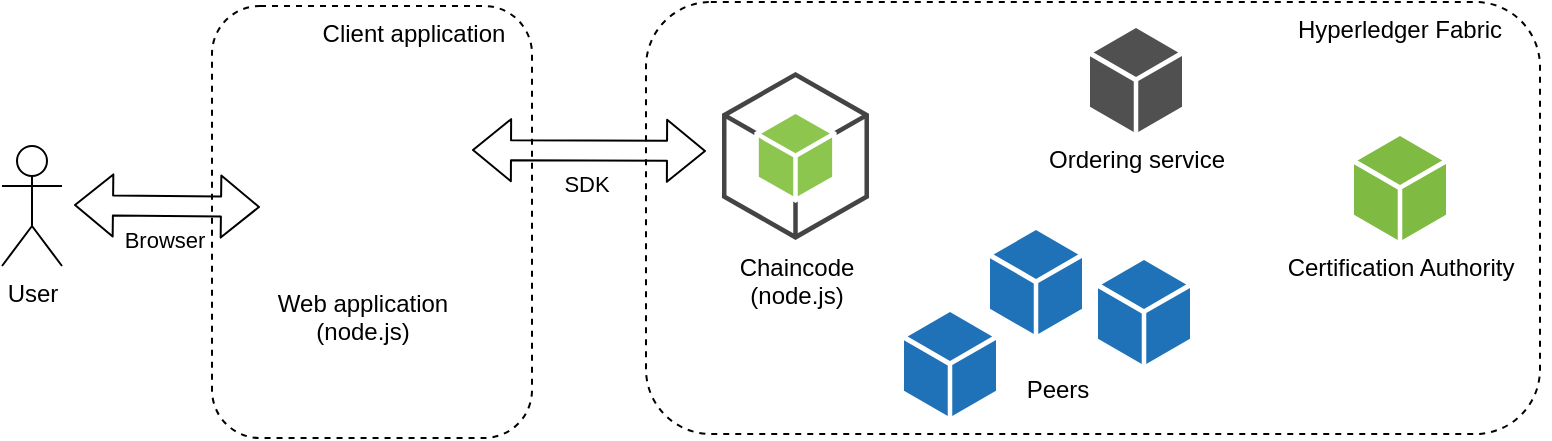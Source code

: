 <mxfile version="13.0.0" type="device"><diagram id="zMA71pVhdOVvMvDoPxeh" name="Page-1"><mxGraphModel dx="1422" dy="762" grid="0" gridSize="10" guides="1" tooltips="1" connect="1" arrows="1" fold="1" page="1" pageScale="1" pageWidth="1169" pageHeight="827" math="0" shadow="0"><root><mxCell id="0"/><mxCell id="1" parent="0"/><mxCell id="OGMAs-vKwfj34p7YF8Y2-1" value="" style="rounded=1;whiteSpace=wrap;html=1;align=center;dashed=1;" parent="1" vertex="1"><mxGeometry x="479" y="151" width="447" height="216" as="geometry"/></mxCell><mxCell id="OGMAs-vKwfj34p7YF8Y2-3" value="Certification Authority" style="pointerEvents=1;shadow=0;dashed=0;html=1;strokeColor=none;labelPosition=center;verticalLabelPosition=bottom;verticalAlign=top;outlineConnect=0;align=center;shape=mxgraph.office.concepts.node_generic;fillColor=#7FBA42;" parent="1" vertex="1"><mxGeometry x="833" y="218" width="46" height="52" as="geometry"/></mxCell><mxCell id="OGMAs-vKwfj34p7YF8Y2-4" value="Ordering service" style="pointerEvents=1;shadow=0;dashed=0;html=1;strokeColor=none;fillColor=#505050;labelPosition=center;verticalLabelPosition=bottom;verticalAlign=top;outlineConnect=0;align=center;shape=mxgraph.office.concepts.node_generic;" parent="1" vertex="1"><mxGeometry x="701" y="164" width="46" height="52" as="geometry"/></mxCell><mxCell id="OGMAs-vKwfj34p7YF8Y2-5" value="" style="pointerEvents=1;shadow=0;dashed=0;html=1;strokeColor=none;labelPosition=center;verticalLabelPosition=bottom;verticalAlign=top;outlineConnect=0;align=center;shape=mxgraph.office.concepts.node_generic;fillColor=#2072B8;" parent="1" vertex="1"><mxGeometry x="608" y="306" width="46" height="52" as="geometry"/></mxCell><mxCell id="OGMAs-vKwfj34p7YF8Y2-6" value="" style="pointerEvents=1;shadow=0;dashed=0;html=1;strokeColor=none;labelPosition=center;verticalLabelPosition=bottom;verticalAlign=top;outlineConnect=0;align=center;shape=mxgraph.office.concepts.node_generic;fillColor=#2072B8;labelBackgroundColor=none;" parent="1" vertex="1"><mxGeometry x="651" y="265" width="46" height="52" as="geometry"/></mxCell><mxCell id="OGMAs-vKwfj34p7YF8Y2-7" value="Hyperledger Fabric" style="text;html=1;strokeColor=none;fillColor=none;align=center;verticalAlign=middle;whiteSpace=wrap;rounded=0;" parent="1" vertex="1"><mxGeometry x="781" y="155" width="150" height="20" as="geometry"/></mxCell><mxCell id="OGMAs-vKwfj34p7YF8Y2-15" value="" style="pointerEvents=1;shadow=0;dashed=0;html=1;strokeColor=none;labelPosition=center;verticalLabelPosition=bottom;verticalAlign=top;outlineConnect=0;align=center;shape=mxgraph.office.concepts.node_generic;fillColor=#2072B8;" parent="1" vertex="1"><mxGeometry x="705" y="280" width="46" height="52" as="geometry"/></mxCell><mxCell id="pK4ktlbMFzmzo7AzMOm1-1" value="Chaincode&lt;br&gt;(node.js)" style="outlineConnect=0;dashed=0;verticalLabelPosition=bottom;verticalAlign=top;align=center;html=1;shape=mxgraph.aws3.android;fillColor=#8CC64F;gradientColor=none;" vertex="1" parent="1"><mxGeometry x="517" y="186" width="73.5" height="84" as="geometry"/></mxCell><mxCell id="pK4ktlbMFzmzo7AzMOm1-2" value="User" style="shape=umlActor;verticalLabelPosition=bottom;labelBackgroundColor=#ffffff;verticalAlign=top;html=1;outlineConnect=0;" vertex="1" parent="1"><mxGeometry x="157" y="223" width="30" height="60" as="geometry"/></mxCell><mxCell id="pK4ktlbMFzmzo7AzMOm1-5" value="Peers" style="text;html=1;strokeColor=none;fillColor=none;align=center;verticalAlign=middle;whiteSpace=wrap;rounded=0;labelBackgroundColor=none;" vertex="1" parent="1"><mxGeometry x="665" y="335" width="40" height="20" as="geometry"/></mxCell><mxCell id="pK4ktlbMFzmzo7AzMOm1-6" value="" style="rounded=1;whiteSpace=wrap;html=1;align=center;dashed=1;" vertex="1" parent="1"><mxGeometry x="262" y="153" width="160" height="216" as="geometry"/></mxCell><mxCell id="pK4ktlbMFzmzo7AzMOm1-7" value="Client application" style="text;html=1;strokeColor=none;fillColor=none;align=center;verticalAlign=middle;whiteSpace=wrap;rounded=0;labelBackgroundColor=none;" vertex="1" parent="1"><mxGeometry x="308" y="157" width="110" height="20" as="geometry"/></mxCell><mxCell id="pK4ktlbMFzmzo7AzMOm1-10" value="SDK" style="shape=flexArrow;endArrow=classic;startArrow=classic;html=1;labelBackgroundColor=#FFFFFF;" edge="1" parent="1"><mxGeometry x="-0.024" y="-17" width="50" height="50" relative="1" as="geometry"><mxPoint x="392" y="225" as="sourcePoint"/><mxPoint x="509" y="225.5" as="targetPoint"/><mxPoint as="offset"/></mxGeometry></mxCell><mxCell id="pK4ktlbMFzmzo7AzMOm1-11" value="Web application&lt;br&gt;(node.js)" style="shape=image;html=1;verticalAlign=top;verticalLabelPosition=bottom;labelBackgroundColor=#ffffff;imageAspect=0;aspect=fixed;image=https://cdn0.iconfinder.com/data/icons/internet-line/512/Internet_Line-19-128.png;fillColor=#33FF99;" vertex="1" parent="1"><mxGeometry x="296" y="206" width="82" height="82" as="geometry"/></mxCell><mxCell id="pK4ktlbMFzmzo7AzMOm1-15" value="Browser" style="shape=flexArrow;endArrow=classic;startArrow=classic;html=1;labelBackgroundColor=#FFFFFF;" edge="1" parent="1"><mxGeometry x="-0.024" y="-17" width="50" height="50" relative="1" as="geometry"><mxPoint x="193" y="252.5" as="sourcePoint"/><mxPoint x="286" y="253.5" as="targetPoint"/><mxPoint as="offset"/></mxGeometry></mxCell></root></mxGraphModel></diagram></mxfile>